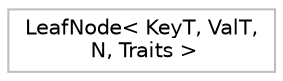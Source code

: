 digraph "Graphical Class Hierarchy"
{
 // LATEX_PDF_SIZE
  bgcolor="transparent";
  edge [fontname="Helvetica",fontsize="10",labelfontname="Helvetica",labelfontsize="10"];
  node [fontname="Helvetica",fontsize="10",shape=record];
  rankdir="LR";
  Node0 [label="LeafNode\< KeyT, ValT,\l N, Traits \>",height=0.2,width=0.4,color="grey75",tooltip=" "];
}

